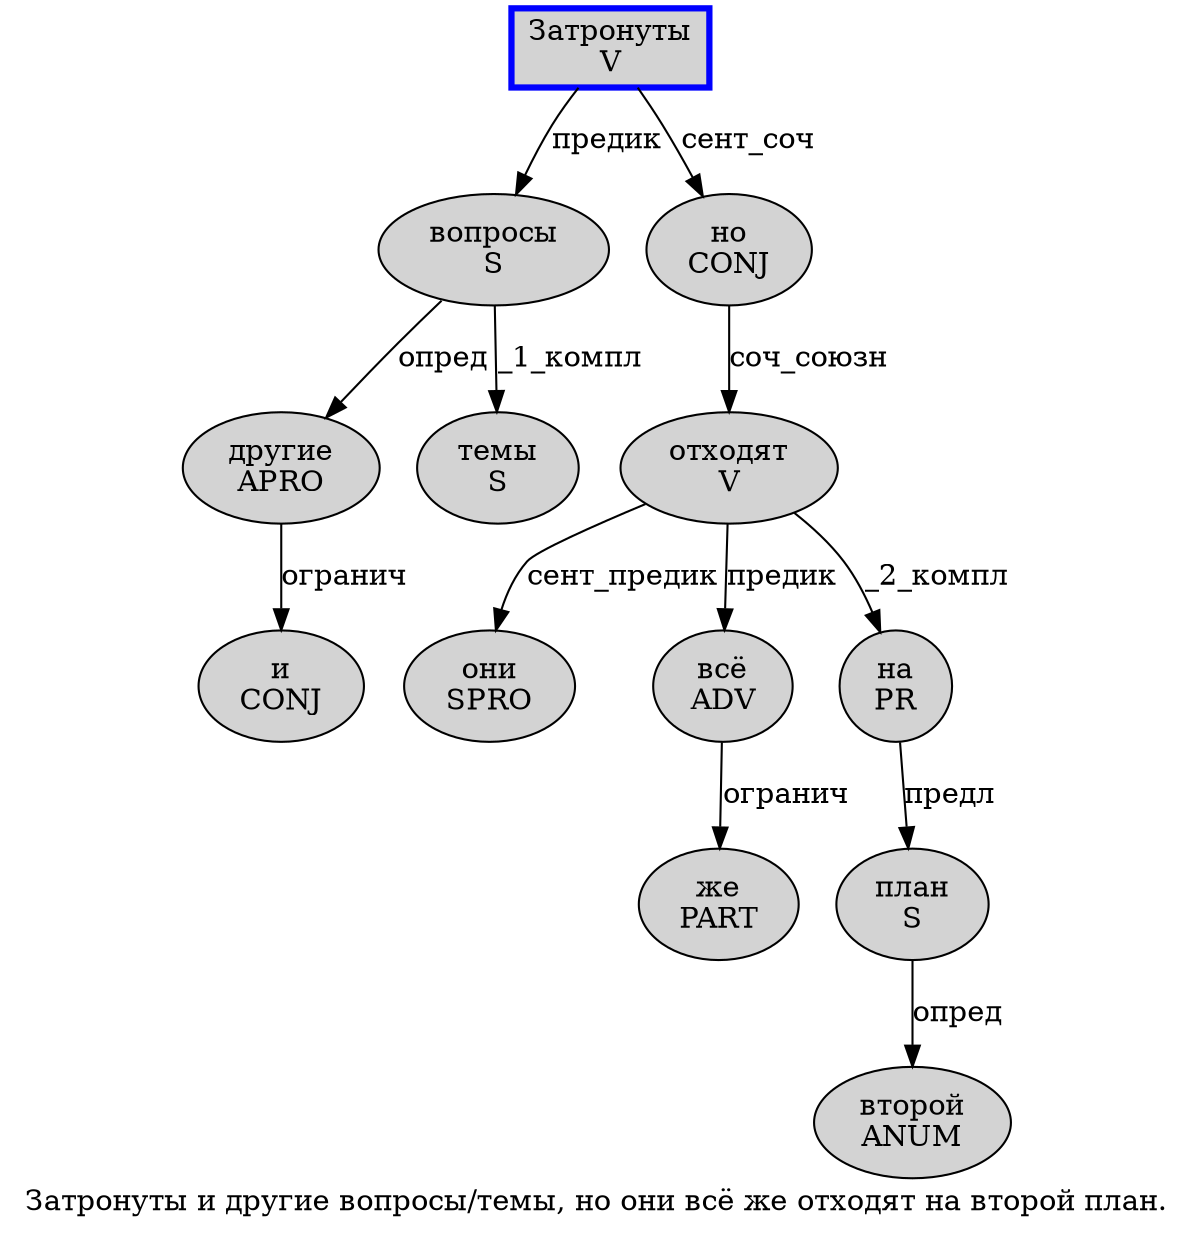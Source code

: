 digraph SENTENCE_1308 {
	graph [label="Затронуты и другие вопросы/темы, но они всё же отходят на второй план."]
	node [style=filled]
		0 [label="Затронуты
V" color=blue fillcolor=lightgray penwidth=3 shape=box]
		1 [label="и
CONJ" color="" fillcolor=lightgray penwidth=1 shape=ellipse]
		2 [label="другие
APRO" color="" fillcolor=lightgray penwidth=1 shape=ellipse]
		3 [label="вопросы
S" color="" fillcolor=lightgray penwidth=1 shape=ellipse]
		5 [label="темы
S" color="" fillcolor=lightgray penwidth=1 shape=ellipse]
		7 [label="но
CONJ" color="" fillcolor=lightgray penwidth=1 shape=ellipse]
		8 [label="они
SPRO" color="" fillcolor=lightgray penwidth=1 shape=ellipse]
		9 [label="всё
ADV" color="" fillcolor=lightgray penwidth=1 shape=ellipse]
		10 [label="же
PART" color="" fillcolor=lightgray penwidth=1 shape=ellipse]
		11 [label="отходят
V" color="" fillcolor=lightgray penwidth=1 shape=ellipse]
		12 [label="на
PR" color="" fillcolor=lightgray penwidth=1 shape=ellipse]
		13 [label="второй
ANUM" color="" fillcolor=lightgray penwidth=1 shape=ellipse]
		14 [label="план
S" color="" fillcolor=lightgray penwidth=1 shape=ellipse]
			7 -> 11 [label="соч_союзн"]
			14 -> 13 [label="опред"]
			12 -> 14 [label="предл"]
			11 -> 8 [label="сент_предик"]
			11 -> 9 [label="предик"]
			11 -> 12 [label="_2_компл"]
			2 -> 1 [label="огранич"]
			0 -> 3 [label="предик"]
			0 -> 7 [label="сент_соч"]
			3 -> 2 [label="опред"]
			3 -> 5 [label="_1_компл"]
			9 -> 10 [label="огранич"]
}